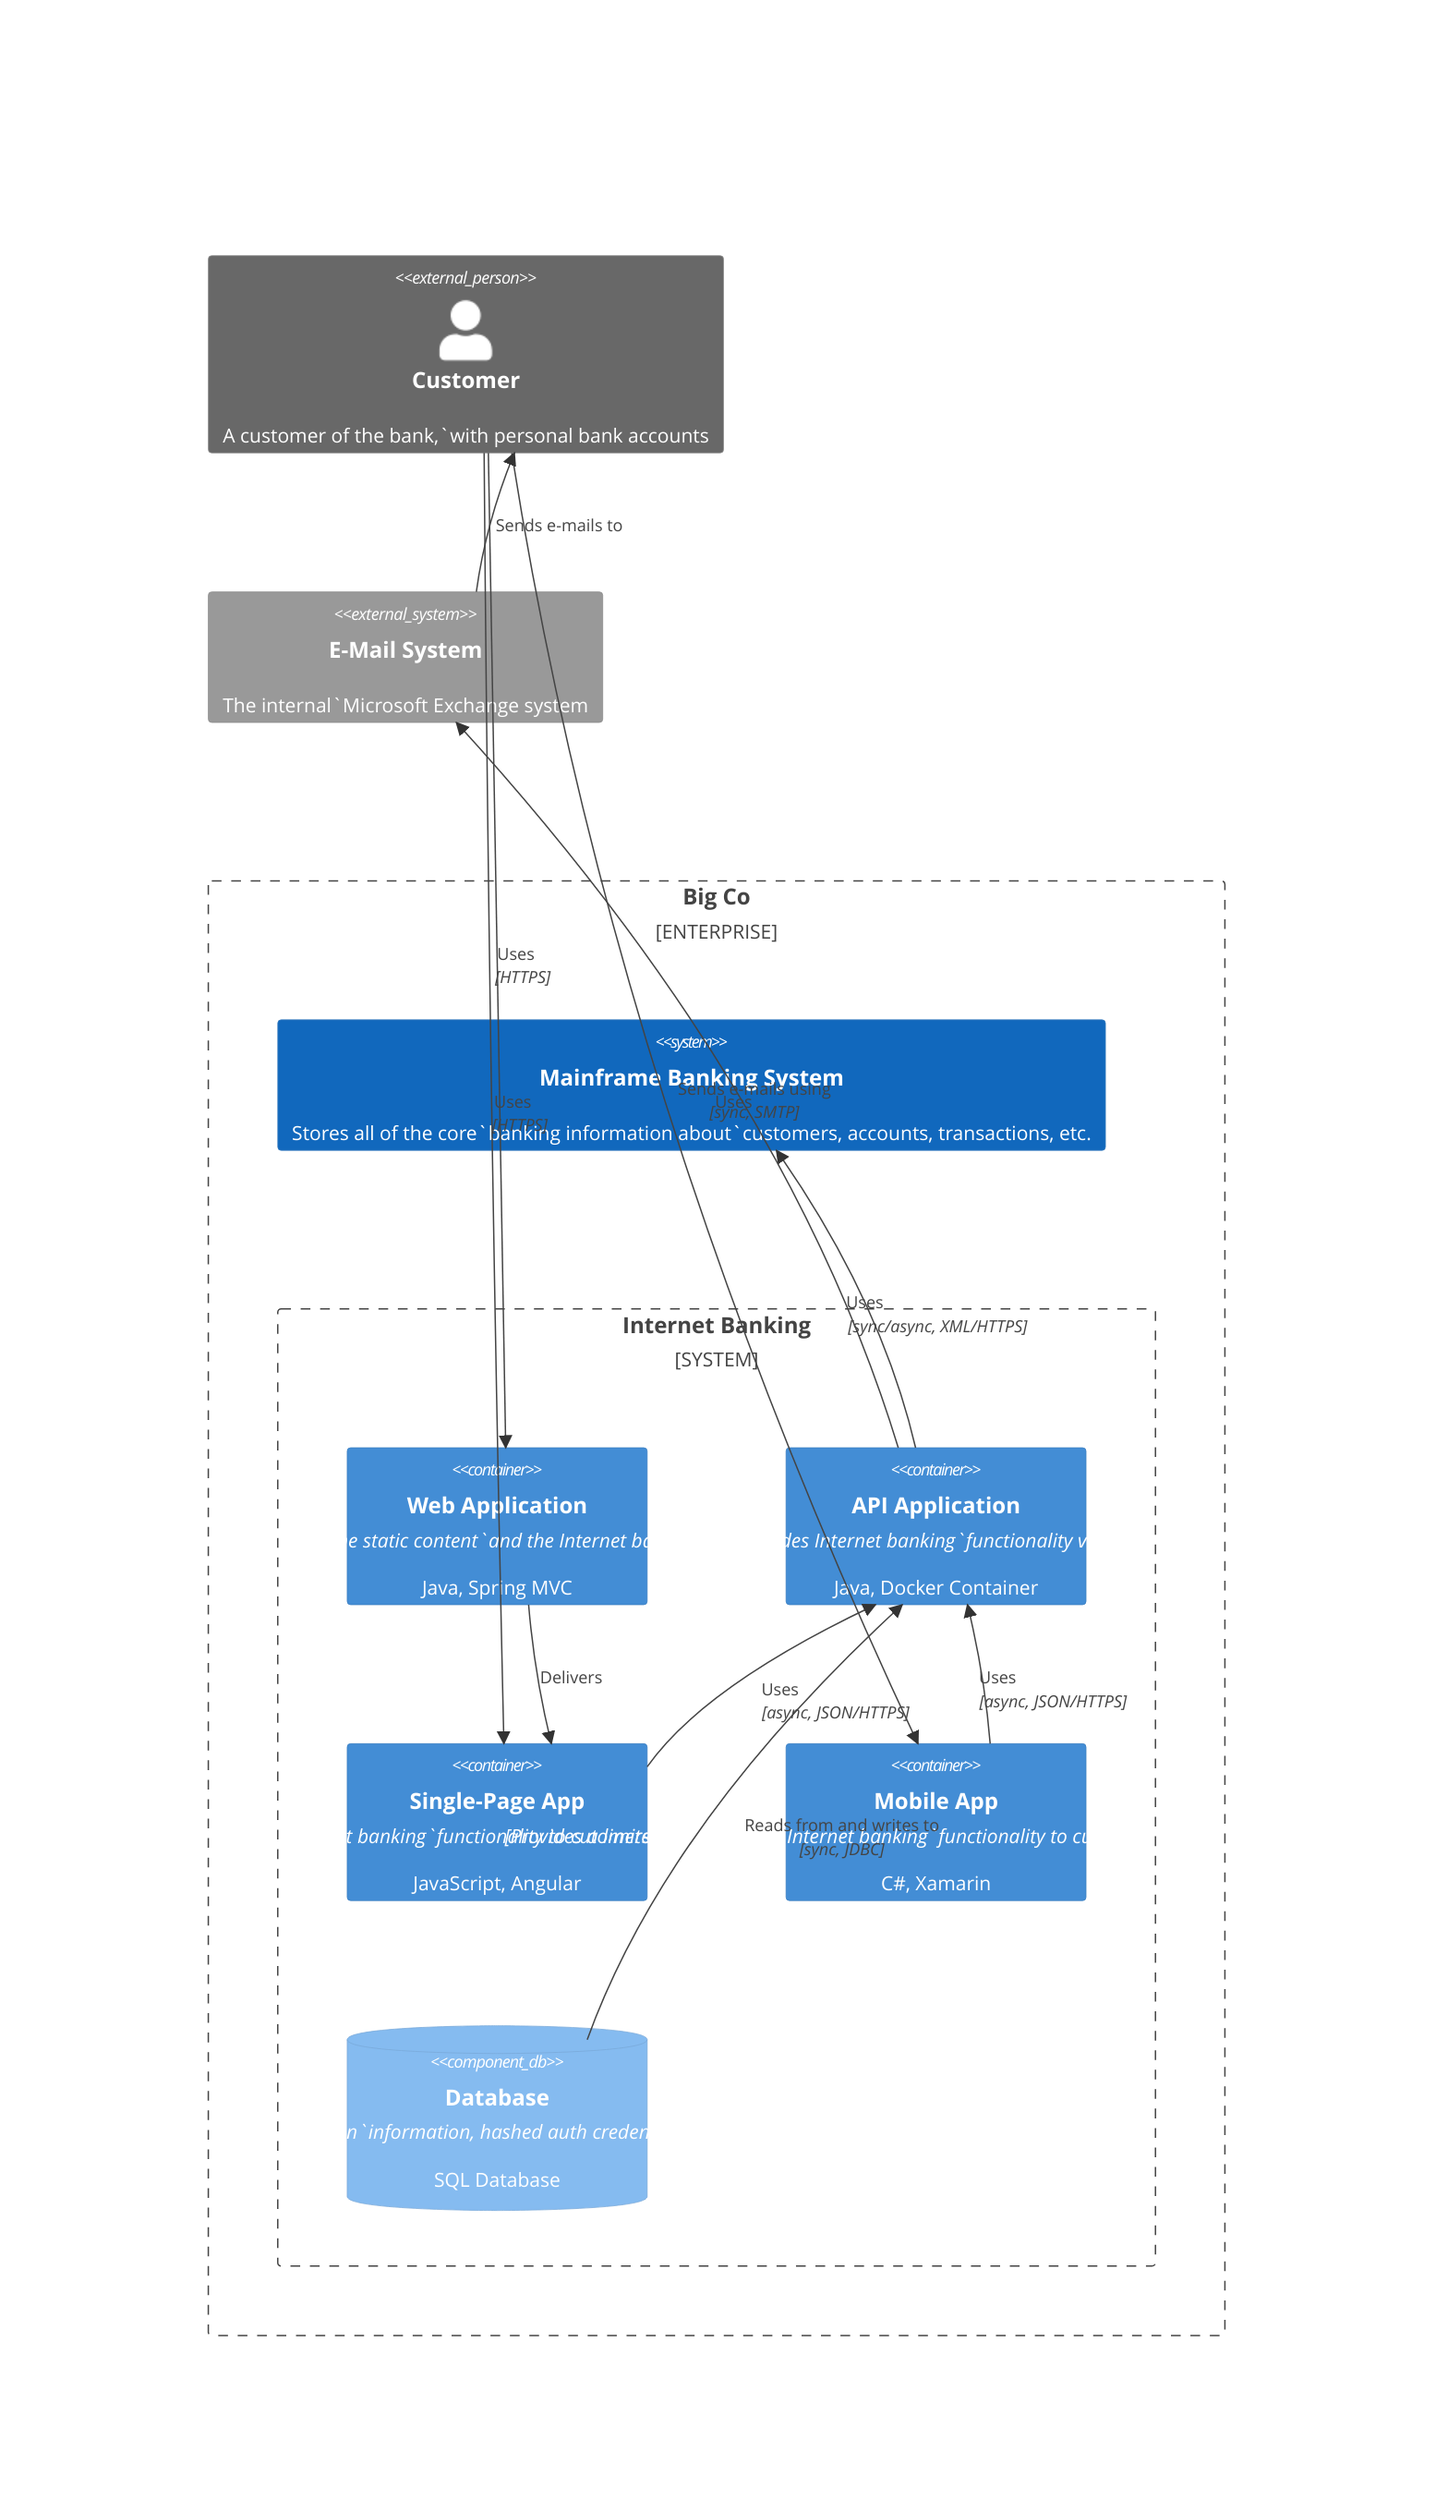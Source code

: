 C4Component
    Person_Ext(customer, "Customer", "A customer of the bank,`with personal bank accounts")
    Enterprise_Boundary(e1, "Big Co") {
        System_Boundary(c1, "Internet Banking") {
            Container(web_app, "Web Application", "Delivers the static content`and the Internet banking SPA", "Java, Spring MVC")
            Container(backend_api, "API Application", "Provides Internet banking`functionality via API", "Java, Docker Container")
            Container(spa, "Single-Page App", "Provides all the Internet banking`functionality to cutomers`via their web browser", "JavaScript, Angular")
            Container(mobile_app, "Mobile App", "Provides a limited subset`of the Internet banking`functionality to customers`via their mobile device", "C#, Xamarin")
            ComponentDb(database, "Database", "Stores user registration`information, hashed auth credentials,`access logs, etc.", "SQL Database")
        }
        System(banking_system, "Mainframe Banking System", "Stores all of the core`banking information about`customers, accounts, transactions, etc.")
    }
    System_Ext(email_system, "E-Mail System", "The internal`Microsoft Exchange system")
    Rel(customer, web_app, "Uses", "HTTPS")
    Rel(customer, spa, "Uses", "HTTPS")
    Rel(customer, mobile_app, "Uses")
    Rel(web_app, spa, "Delivers")
    Rel(spa, backend_api, "Uses", "async, JSON/HTTPS")
    Rel(mobile_app, backend_api, "Uses", "async, JSON/HTTPS")
    Rel(database, backend_api, "Reads from and writes to", "sync, JDBC")
    Rel(email_system, customer, "Sends e-mails to")
    Rel(backend_api, email_system, "Sends e-mails using", "sync, SMTP")
    Rel(backend_api, banking_system, "Uses", "sync/async, XML/HTTPS")